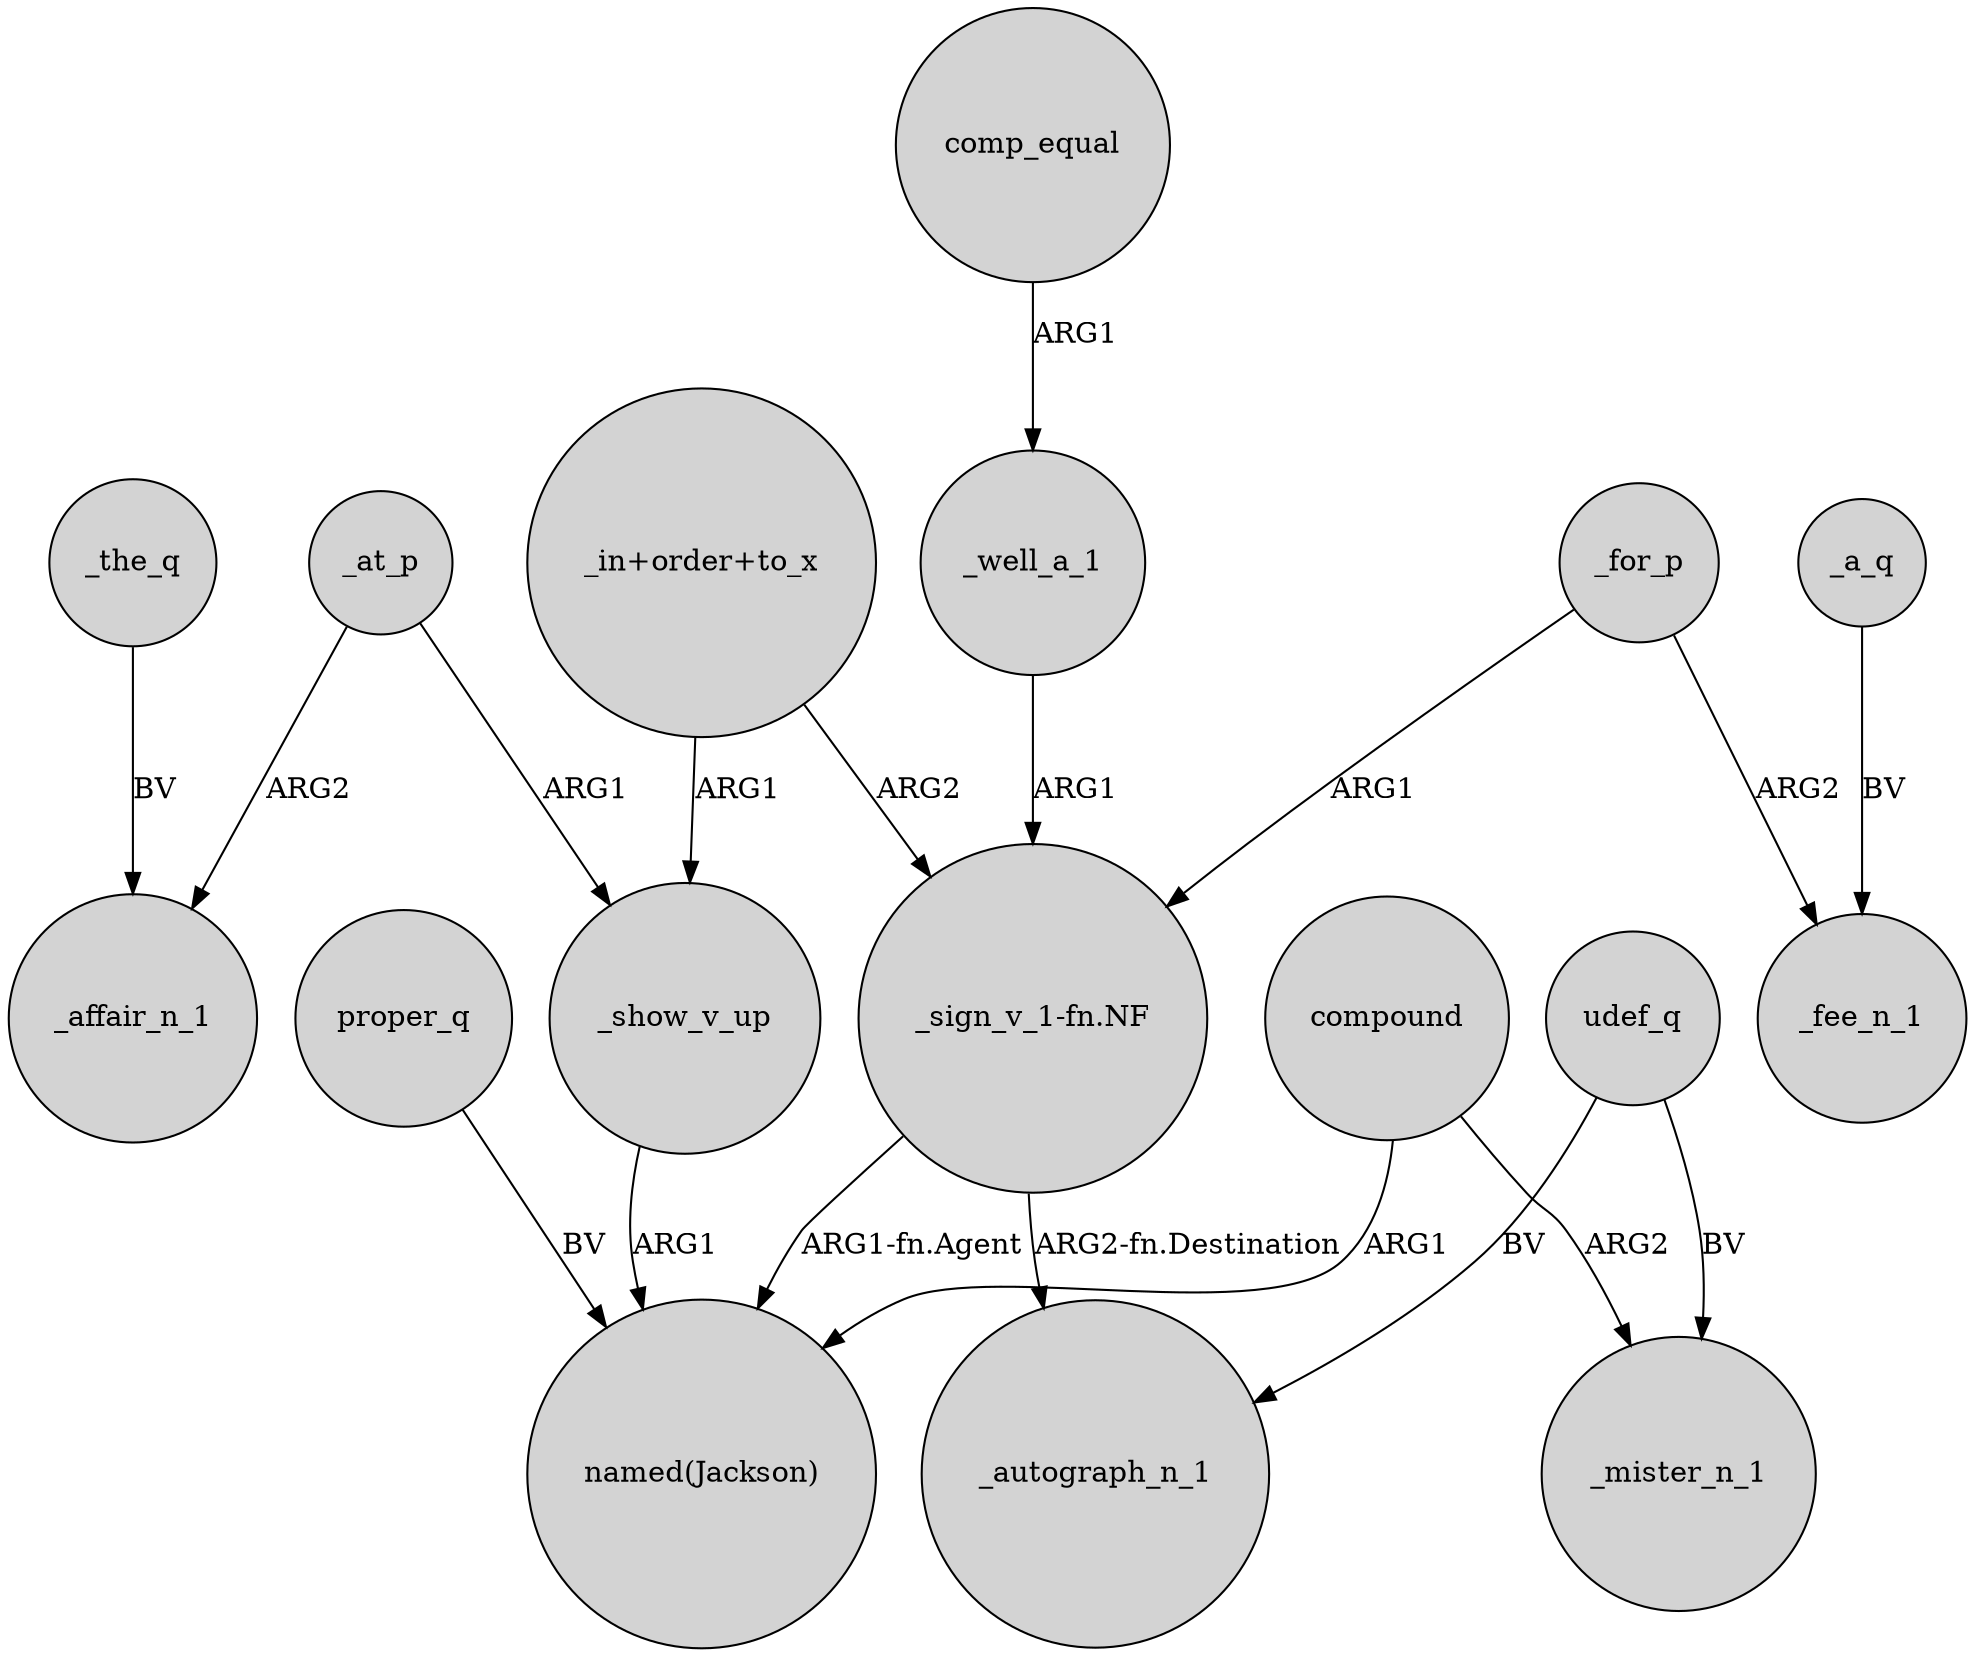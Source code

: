 digraph {
	node [shape=circle style=filled]
	"_in+order+to_x" -> "_sign_v_1-fn.NF" [label=ARG2]
	udef_q -> _mister_n_1 [label=BV]
	_for_p -> "_sign_v_1-fn.NF" [label=ARG1]
	_show_v_up -> "named(Jackson)" [label=ARG1]
	proper_q -> "named(Jackson)" [label=BV]
	_the_q -> _affair_n_1 [label=BV]
	_at_p -> _show_v_up [label=ARG1]
	_a_q -> _fee_n_1 [label=BV]
	_well_a_1 -> "_sign_v_1-fn.NF" [label=ARG1]
	_at_p -> _affair_n_1 [label=ARG2]
	compound -> "named(Jackson)" [label=ARG1]
	"_sign_v_1-fn.NF" -> "named(Jackson)" [label="ARG1-fn.Agent"]
	"_in+order+to_x" -> _show_v_up [label=ARG1]
	compound -> _mister_n_1 [label=ARG2]
	"_sign_v_1-fn.NF" -> _autograph_n_1 [label="ARG2-fn.Destination"]
	comp_equal -> _well_a_1 [label=ARG1]
	_for_p -> _fee_n_1 [label=ARG2]
	udef_q -> _autograph_n_1 [label=BV]
}
